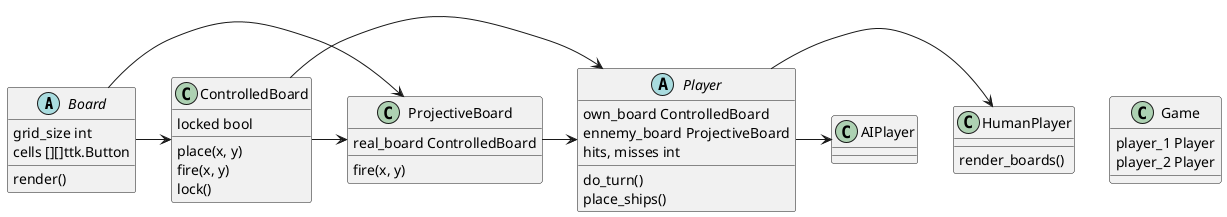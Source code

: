 @startuml classes

abstract Board {
    grid_size int
    cells [][]ttk.Button

    render()
}

Board -> ControlledBoard
class ControlledBoard {
    locked bool

    place(x, y)
    fire(x, y)
    lock()
}

Board -> ProjectiveBoard
ControlledBoard -> ProjectiveBoard
class ProjectiveBoard {
    real_board ControlledBoard

    fire(x, y)
}

ControlledBoard -> Player
ProjectiveBoard -> Player
abstract Player {
    own_board ControlledBoard
    ennemy_board ProjectiveBoard
    hits, misses int 

    do_turn()
    place_ships()
}

Player -> HumanPlayer
class HumanPlayer {
    render_boards()
}

Player -> AIPlayer
class AIPlayer {

}

class Game {
    player_1 Player
    player_2 Player
}

@enduml

@startuml timeline

participant Game order 1
participant P1 order 0
participant P2 order 2

== Setup turn ==
Game -> P1: Setup your board
Game <- P1: Finished setting up the board
Game -> P2: Setup your board
Game <- P2: Finished setting up the board
== Turn 1 (Player 1's) ==
Game -> P1: Shoot at?
Game <- P1: (x, y)
Game -> P2: Shoot at (x, y).
Game <- P2: Done. State of (x, y) was STATE
Game -> P1: Result of shot is STATE
Game <- P1: Finished updating my board.
== Turn 2 (Player 2's) ==
Game -> P2: Shoot at?
Game <- P2: (x, y)
Game -> P1: Shoot at (x, y).
Game <- P1: Done. State of (x, y) was STATE
Game -> P2: Result of shot is STATE
Game <- P2: Finished updating my board.

@enduml

@startuml timeline, no middle-man

== Setup turn ==
P1 -> P2: Ready.
P2 -> P1: Ready.
== Turn 1 (Player 1's) ==
P1 -> P2: Shoot at (x, y)
P1 <- P2: Done. You HIT/MISSED
P1 -> P2: Finished updating my board.
== Turn 2 (Player 2's) ==
P2 -> P1: Shoot at (x, y)
P2 <- P1: Done. You HIT/MISSED
P2 -> P1: Finished updating my board.
== ... ==
== Turn n (Player (n mod 2 + 1)'s) ==
P2 -> P1: Shoot at (x, y)
P2 <- P1: Done. You HIT/MISSED
P2 -> P1: Finished updating my board: You WON/LOST.
@enduml
